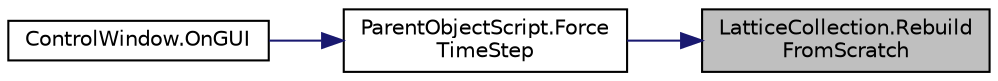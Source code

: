 digraph "LatticeCollection.RebuildFromScratch"
{
 // LATEX_PDF_SIZE
  edge [fontname="Helvetica",fontsize="10",labelfontname="Helvetica",labelfontsize="10"];
  node [fontname="Helvetica",fontsize="10",shape=record];
  rankdir="RL";
  Node1 [label="LatticeCollection.Rebuild\lFromScratch",height=0.2,width=0.4,color="black", fillcolor="grey75", style="filled", fontcolor="black",tooltip=" "];
  Node1 -> Node2 [dir="back",color="midnightblue",fontsize="10",style="solid",fontname="Helvetica"];
  Node2 [label="ParentObjectScript.Force\lTimeStep",height=0.2,width=0.4,color="black", fillcolor="white", style="filled",URL="$class_parent_object_script.html#ae39b25c3ae0a8bbfabae1e74654df562",tooltip=" "];
  Node2 -> Node3 [dir="back",color="midnightblue",fontsize="10",style="solid",fontname="Helvetica"];
  Node3 [label="ControlWindow.OnGUI",height=0.2,width=0.4,color="black", fillcolor="white", style="filled",URL="$class_control_window.html#ae9d596b21380d7dc65b4340833b6c687",tooltip=" "];
}
